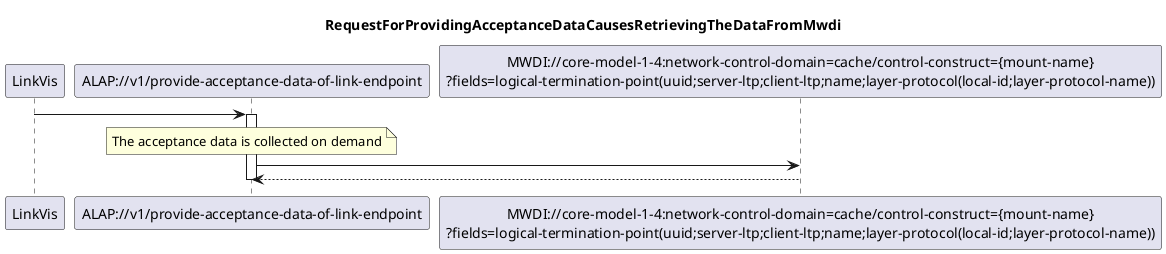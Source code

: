@startuml 10x_DataCollection
skinparam responseMessageBelowArrow true

title
RequestForProvidingAcceptanceDataCausesRetrievingTheDataFromMwdi
end title

participant "LinkVis" as LinkVis
participant "ALAP://v1/provide-acceptance-data-of-link-endpoint" as ALAP
participant "MWDI://core-model-1-4:network-control-domain=cache/control-construct={mount-name}\n?fields=logical-termination-point(uuid;server-ltp;client-ltp;name;layer-protocol(local-id;layer-protocol-name))" as LtpHierachy

LinkVis -> ALAP
activate ALAP

note over ALAP
The acceptance data is collected on demand
end note

ALAP -> LtpHierachy
LtpHierachy --> ALAP

deactivate ALAP

@enduml